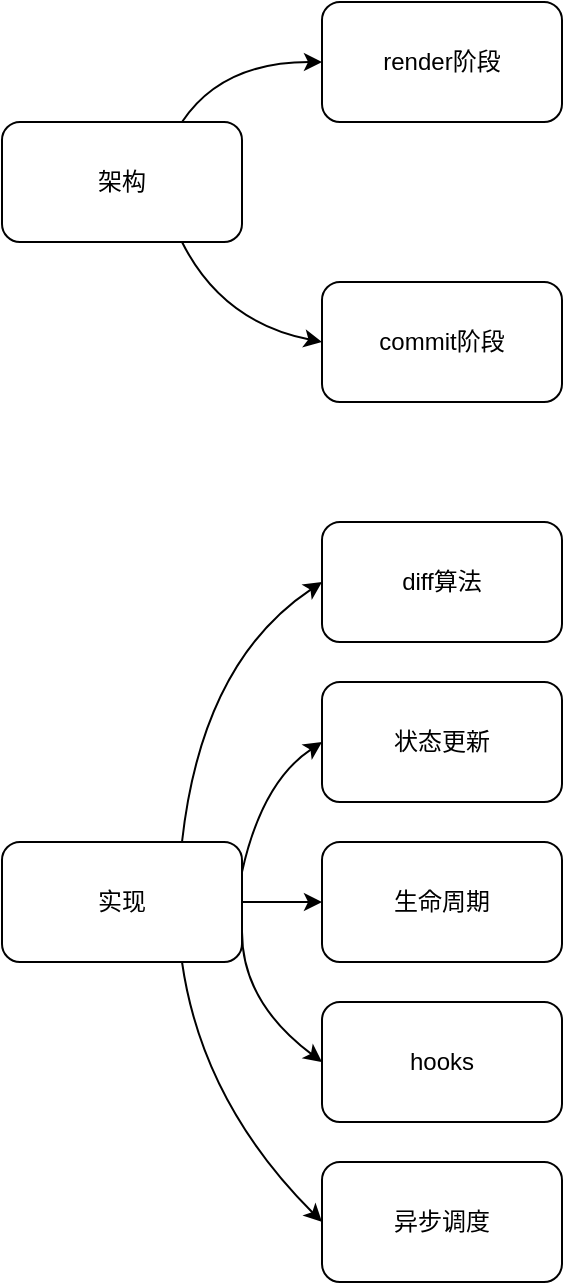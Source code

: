 <mxfile>
    <diagram id="2gBJ1Zy93RD1Plc29rLQ" name="第 1 页">
        <mxGraphModel dx="1723" dy="1152" grid="1" gridSize="10" guides="1" tooltips="1" connect="1" arrows="1" fold="1" page="1" pageScale="1" pageWidth="827" pageHeight="1169" math="0" shadow="0">
            <root>
                <mxCell id="0"/>
                <mxCell id="1" parent="0"/>
                <mxCell id="2" value="架构" style="rounded=1;whiteSpace=wrap;html=1;" vertex="1" parent="1">
                    <mxGeometry x="80" y="440" width="120" height="60" as="geometry"/>
                </mxCell>
                <mxCell id="3" value="render阶段" style="rounded=1;whiteSpace=wrap;html=1;" vertex="1" parent="1">
                    <mxGeometry x="240" y="380" width="120" height="60" as="geometry"/>
                </mxCell>
                <mxCell id="4" value="commit阶段" style="rounded=1;whiteSpace=wrap;html=1;" vertex="1" parent="1">
                    <mxGeometry x="240" y="520" width="120" height="60" as="geometry"/>
                </mxCell>
                <mxCell id="5" value="" style="curved=1;endArrow=classic;html=1;entryX=0;entryY=0.5;entryDx=0;entryDy=0;exitX=0.75;exitY=0;exitDx=0;exitDy=0;" edge="1" parent="1" source="2" target="3">
                    <mxGeometry width="50" height="50" relative="1" as="geometry">
                        <mxPoint x="180" y="420" as="sourcePoint"/>
                        <mxPoint x="230" y="370" as="targetPoint"/>
                        <Array as="points">
                            <mxPoint x="190" y="410"/>
                        </Array>
                    </mxGeometry>
                </mxCell>
                <mxCell id="8" value="" style="curved=1;endArrow=classic;html=1;exitX=0.75;exitY=1;exitDx=0;exitDy=0;entryX=0;entryY=0.5;entryDx=0;entryDy=0;" edge="1" parent="1" source="2" target="4">
                    <mxGeometry width="50" height="50" relative="1" as="geometry">
                        <mxPoint x="161.429" y="585" as="sourcePoint"/>
                        <mxPoint x="240" y="535" as="targetPoint"/>
                        <Array as="points">
                            <mxPoint x="190" y="540"/>
                        </Array>
                    </mxGeometry>
                </mxCell>
                <mxCell id="25" style="edgeStyle=none;html=1;exitX=1;exitY=0.5;exitDx=0;exitDy=0;entryX=0;entryY=0.5;entryDx=0;entryDy=0;" edge="1" parent="1" source="9" target="24">
                    <mxGeometry relative="1" as="geometry"/>
                </mxCell>
                <mxCell id="9" value="实现" style="rounded=1;whiteSpace=wrap;html=1;" vertex="1" parent="1">
                    <mxGeometry x="80" y="800" width="120" height="60" as="geometry"/>
                </mxCell>
                <mxCell id="10" value="diff算法" style="rounded=1;whiteSpace=wrap;html=1;" vertex="1" parent="1">
                    <mxGeometry x="240" y="640" width="120" height="60" as="geometry"/>
                </mxCell>
                <mxCell id="11" value="异步调度" style="rounded=1;whiteSpace=wrap;html=1;" vertex="1" parent="1">
                    <mxGeometry x="240" y="960" width="120" height="60" as="geometry"/>
                </mxCell>
                <mxCell id="12" value="" style="curved=1;endArrow=classic;html=1;entryX=0;entryY=0.5;entryDx=0;entryDy=0;exitX=0.75;exitY=0;exitDx=0;exitDy=0;" edge="1" parent="1" source="9" target="10">
                    <mxGeometry width="50" height="50" relative="1" as="geometry">
                        <mxPoint x="180" y="680" as="sourcePoint"/>
                        <mxPoint x="230" y="630" as="targetPoint"/>
                        <Array as="points">
                            <mxPoint x="180" y="710"/>
                        </Array>
                    </mxGeometry>
                </mxCell>
                <mxCell id="13" value="" style="curved=1;endArrow=classic;html=1;exitX=0.75;exitY=1;exitDx=0;exitDy=0;entryX=0;entryY=0.5;entryDx=0;entryDy=0;" edge="1" parent="1" source="9" target="11">
                    <mxGeometry width="50" height="50" relative="1" as="geometry">
                        <mxPoint x="161.429" y="845" as="sourcePoint"/>
                        <mxPoint x="240" y="795" as="targetPoint"/>
                        <Array as="points">
                            <mxPoint x="180" y="930"/>
                        </Array>
                    </mxGeometry>
                </mxCell>
                <mxCell id="19" value="状态更新" style="rounded=1;whiteSpace=wrap;html=1;" vertex="1" parent="1">
                    <mxGeometry x="240" y="720" width="120" height="60" as="geometry"/>
                </mxCell>
                <mxCell id="20" value="hooks" style="rounded=1;whiteSpace=wrap;html=1;" vertex="1" parent="1">
                    <mxGeometry x="240" y="880" width="120" height="60" as="geometry"/>
                </mxCell>
                <mxCell id="21" value="" style="curved=1;endArrow=classic;html=1;entryX=0;entryY=0.5;entryDx=0;entryDy=0;exitX=1;exitY=0.25;exitDx=0;exitDy=0;" edge="1" parent="1" source="9" target="19">
                    <mxGeometry width="50" height="50" relative="1" as="geometry">
                        <mxPoint x="180" y="770" as="sourcePoint"/>
                        <mxPoint x="250" y="680" as="targetPoint"/>
                        <Array as="points">
                            <mxPoint x="210" y="770"/>
                        </Array>
                    </mxGeometry>
                </mxCell>
                <mxCell id="23" value="" style="curved=1;endArrow=classic;html=1;exitX=1;exitY=0.75;exitDx=0;exitDy=0;entryX=0;entryY=0.5;entryDx=0;entryDy=0;" edge="1" parent="1" source="9" target="20">
                    <mxGeometry width="50" height="50" relative="1" as="geometry">
                        <mxPoint x="180" y="830" as="sourcePoint"/>
                        <mxPoint x="250" y="920" as="targetPoint"/>
                        <Array as="points">
                            <mxPoint x="200" y="880"/>
                        </Array>
                    </mxGeometry>
                </mxCell>
                <mxCell id="24" value="生命周期" style="rounded=1;whiteSpace=wrap;html=1;" vertex="1" parent="1">
                    <mxGeometry x="240" y="800" width="120" height="60" as="geometry"/>
                </mxCell>
            </root>
        </mxGraphModel>
    </diagram>
</mxfile>